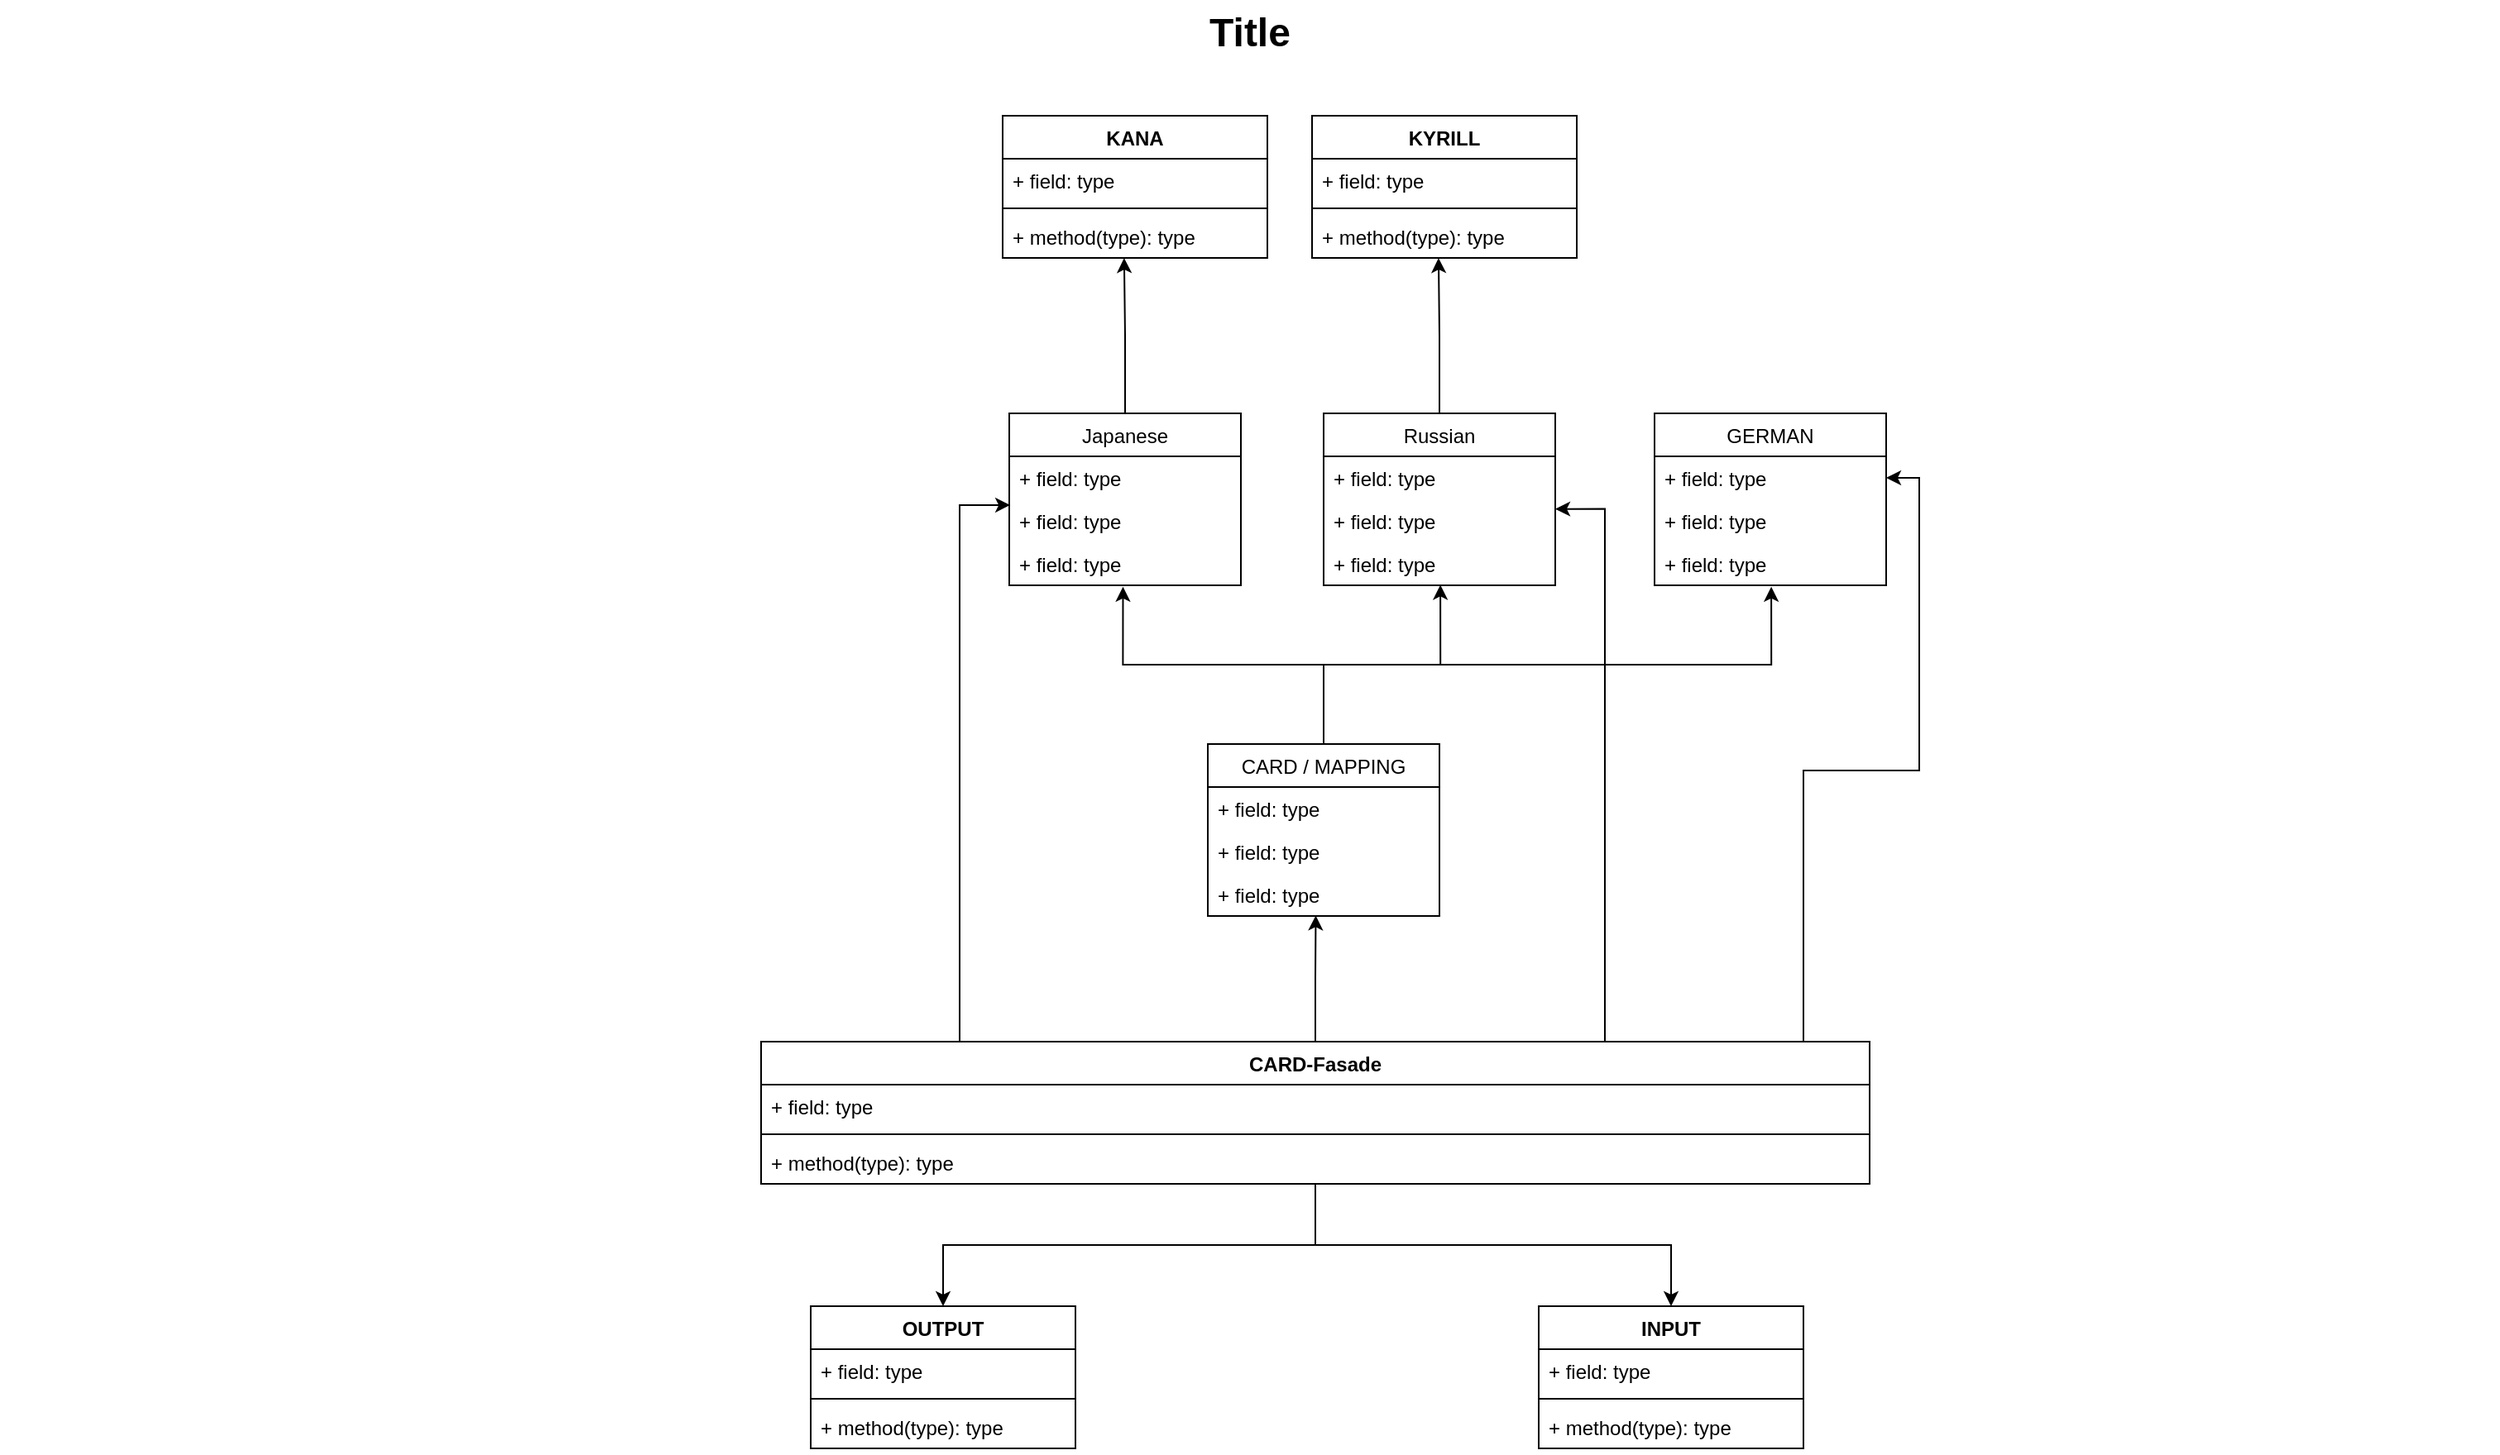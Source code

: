 <mxfile version="14.1.3" type="github">
  <diagram name="Page-1" id="929967ad-93f9-6ef4-fab6-5d389245f69c">
    <mxGraphModel dx="1673" dy="931" grid="1" gridSize="10" guides="1" tooltips="1" connect="1" arrows="1" fold="1" page="1" pageScale="1.5" pageWidth="1169" pageHeight="826" background="none" math="0" shadow="0">
      <root>
        <mxCell id="0" style=";html=1;" />
        <mxCell id="1" style=";html=1;" parent="0" />
        <mxCell id="1672d66443f91eb5-23" value="Title" style="text;strokeColor=none;fillColor=none;html=1;fontSize=24;fontStyle=1;verticalAlign=middle;align=center;" parent="1" vertex="1">
          <mxGeometry x="120" y="40" width="1510" height="40" as="geometry" />
        </mxCell>
        <mxCell id="HCh2mOCaZZa9Vk0N-4pF-28" style="edgeStyle=orthogonalEdgeStyle;rounded=0;orthogonalLoop=1;jettySize=auto;html=1;entryX=0.491;entryY=1.034;entryDx=0;entryDy=0;entryPerimeter=0;" edge="1" parent="1" source="HCh2mOCaZZa9Vk0N-4pF-12" target="HCh2mOCaZZa9Vk0N-4pF-27">
          <mxGeometry relative="1" as="geometry" />
        </mxCell>
        <mxCell id="HCh2mOCaZZa9Vk0N-4pF-29" style="edgeStyle=orthogonalEdgeStyle;rounded=0;orthogonalLoop=1;jettySize=auto;html=1;entryX=0.504;entryY=0.989;entryDx=0;entryDy=0;entryPerimeter=0;" edge="1" parent="1" source="HCh2mOCaZZa9Vk0N-4pF-12" target="HCh2mOCaZZa9Vk0N-4pF-23">
          <mxGeometry relative="1" as="geometry" />
        </mxCell>
        <mxCell id="HCh2mOCaZZa9Vk0N-4pF-30" style="edgeStyle=orthogonalEdgeStyle;rounded=0;orthogonalLoop=1;jettySize=auto;html=1;entryX=0.504;entryY=1.034;entryDx=0;entryDy=0;entryPerimeter=0;" edge="1" parent="1" source="HCh2mOCaZZa9Vk0N-4pF-12" target="HCh2mOCaZZa9Vk0N-4pF-19">
          <mxGeometry relative="1" as="geometry" />
        </mxCell>
        <mxCell id="HCh2mOCaZZa9Vk0N-4pF-12" value="CARD / MAPPING" style="swimlane;fontStyle=0;childLayout=stackLayout;horizontal=1;startSize=26;fillColor=none;horizontalStack=0;resizeParent=1;resizeParentMax=0;resizeLast=0;collapsible=1;marginBottom=0;" vertex="1" parent="1">
          <mxGeometry x="850" y="490" width="140" height="104" as="geometry" />
        </mxCell>
        <mxCell id="HCh2mOCaZZa9Vk0N-4pF-13" value="+ field: type" style="text;strokeColor=none;fillColor=none;align=left;verticalAlign=top;spacingLeft=4;spacingRight=4;overflow=hidden;rotatable=0;points=[[0,0.5],[1,0.5]];portConstraint=eastwest;" vertex="1" parent="HCh2mOCaZZa9Vk0N-4pF-12">
          <mxGeometry y="26" width="140" height="26" as="geometry" />
        </mxCell>
        <mxCell id="HCh2mOCaZZa9Vk0N-4pF-14" value="+ field: type" style="text;strokeColor=none;fillColor=none;align=left;verticalAlign=top;spacingLeft=4;spacingRight=4;overflow=hidden;rotatable=0;points=[[0,0.5],[1,0.5]];portConstraint=eastwest;" vertex="1" parent="HCh2mOCaZZa9Vk0N-4pF-12">
          <mxGeometry y="52" width="140" height="26" as="geometry" />
        </mxCell>
        <mxCell id="HCh2mOCaZZa9Vk0N-4pF-15" value="+ field: type" style="text;strokeColor=none;fillColor=none;align=left;verticalAlign=top;spacingLeft=4;spacingRight=4;overflow=hidden;rotatable=0;points=[[0,0.5],[1,0.5]];portConstraint=eastwest;" vertex="1" parent="HCh2mOCaZZa9Vk0N-4pF-12">
          <mxGeometry y="78" width="140" height="26" as="geometry" />
        </mxCell>
        <mxCell id="HCh2mOCaZZa9Vk0N-4pF-16" value="GERMAN" style="swimlane;fontStyle=0;childLayout=stackLayout;horizontal=1;startSize=26;fillColor=none;horizontalStack=0;resizeParent=1;resizeParentMax=0;resizeLast=0;collapsible=1;marginBottom=0;" vertex="1" parent="1">
          <mxGeometry x="1120" y="290" width="140" height="104" as="geometry" />
        </mxCell>
        <mxCell id="HCh2mOCaZZa9Vk0N-4pF-17" value="+ field: type" style="text;strokeColor=none;fillColor=none;align=left;verticalAlign=top;spacingLeft=4;spacingRight=4;overflow=hidden;rotatable=0;points=[[0,0.5],[1,0.5]];portConstraint=eastwest;" vertex="1" parent="HCh2mOCaZZa9Vk0N-4pF-16">
          <mxGeometry y="26" width="140" height="26" as="geometry" />
        </mxCell>
        <mxCell id="HCh2mOCaZZa9Vk0N-4pF-18" value="+ field: type" style="text;strokeColor=none;fillColor=none;align=left;verticalAlign=top;spacingLeft=4;spacingRight=4;overflow=hidden;rotatable=0;points=[[0,0.5],[1,0.5]];portConstraint=eastwest;" vertex="1" parent="HCh2mOCaZZa9Vk0N-4pF-16">
          <mxGeometry y="52" width="140" height="26" as="geometry" />
        </mxCell>
        <mxCell id="HCh2mOCaZZa9Vk0N-4pF-19" value="+ field: type" style="text;strokeColor=none;fillColor=none;align=left;verticalAlign=top;spacingLeft=4;spacingRight=4;overflow=hidden;rotatable=0;points=[[0,0.5],[1,0.5]];portConstraint=eastwest;" vertex="1" parent="HCh2mOCaZZa9Vk0N-4pF-16">
          <mxGeometry y="78" width="140" height="26" as="geometry" />
        </mxCell>
        <mxCell id="HCh2mOCaZZa9Vk0N-4pF-40" style="edgeStyle=orthogonalEdgeStyle;rounded=0;orthogonalLoop=1;jettySize=auto;html=1;entryX=0.478;entryY=1.002;entryDx=0;entryDy=0;entryPerimeter=0;" edge="1" parent="1" source="HCh2mOCaZZa9Vk0N-4pF-20" target="HCh2mOCaZZa9Vk0N-4pF-38">
          <mxGeometry relative="1" as="geometry" />
        </mxCell>
        <mxCell id="HCh2mOCaZZa9Vk0N-4pF-20" value="Russian" style="swimlane;fontStyle=0;childLayout=stackLayout;horizontal=1;startSize=26;fillColor=none;horizontalStack=0;resizeParent=1;resizeParentMax=0;resizeLast=0;collapsible=1;marginBottom=0;" vertex="1" parent="1">
          <mxGeometry x="920" y="290" width="140" height="104" as="geometry" />
        </mxCell>
        <mxCell id="HCh2mOCaZZa9Vk0N-4pF-21" value="+ field: type" style="text;strokeColor=none;fillColor=none;align=left;verticalAlign=top;spacingLeft=4;spacingRight=4;overflow=hidden;rotatable=0;points=[[0,0.5],[1,0.5]];portConstraint=eastwest;" vertex="1" parent="HCh2mOCaZZa9Vk0N-4pF-20">
          <mxGeometry y="26" width="140" height="26" as="geometry" />
        </mxCell>
        <mxCell id="HCh2mOCaZZa9Vk0N-4pF-22" value="+ field: type" style="text;strokeColor=none;fillColor=none;align=left;verticalAlign=top;spacingLeft=4;spacingRight=4;overflow=hidden;rotatable=0;points=[[0,0.5],[1,0.5]];portConstraint=eastwest;" vertex="1" parent="HCh2mOCaZZa9Vk0N-4pF-20">
          <mxGeometry y="52" width="140" height="26" as="geometry" />
        </mxCell>
        <mxCell id="HCh2mOCaZZa9Vk0N-4pF-23" value="+ field: type" style="text;strokeColor=none;fillColor=none;align=left;verticalAlign=top;spacingLeft=4;spacingRight=4;overflow=hidden;rotatable=0;points=[[0,0.5],[1,0.5]];portConstraint=eastwest;" vertex="1" parent="HCh2mOCaZZa9Vk0N-4pF-20">
          <mxGeometry y="78" width="140" height="26" as="geometry" />
        </mxCell>
        <mxCell id="HCh2mOCaZZa9Vk0N-4pF-39" style="edgeStyle=orthogonalEdgeStyle;rounded=0;orthogonalLoop=1;jettySize=auto;html=1;entryX=0.459;entryY=1.002;entryDx=0;entryDy=0;entryPerimeter=0;" edge="1" parent="1" source="HCh2mOCaZZa9Vk0N-4pF-24" target="HCh2mOCaZZa9Vk0N-4pF-34">
          <mxGeometry relative="1" as="geometry" />
        </mxCell>
        <mxCell id="HCh2mOCaZZa9Vk0N-4pF-24" value="Japanese" style="swimlane;fontStyle=0;childLayout=stackLayout;horizontal=1;startSize=26;fillColor=none;horizontalStack=0;resizeParent=1;resizeParentMax=0;resizeLast=0;collapsible=1;marginBottom=0;" vertex="1" parent="1">
          <mxGeometry x="730" y="290" width="140" height="104" as="geometry" />
        </mxCell>
        <mxCell id="HCh2mOCaZZa9Vk0N-4pF-25" value="+ field: type" style="text;strokeColor=none;fillColor=none;align=left;verticalAlign=top;spacingLeft=4;spacingRight=4;overflow=hidden;rotatable=0;points=[[0,0.5],[1,0.5]];portConstraint=eastwest;" vertex="1" parent="HCh2mOCaZZa9Vk0N-4pF-24">
          <mxGeometry y="26" width="140" height="26" as="geometry" />
        </mxCell>
        <mxCell id="HCh2mOCaZZa9Vk0N-4pF-26" value="+ field: type" style="text;strokeColor=none;fillColor=none;align=left;verticalAlign=top;spacingLeft=4;spacingRight=4;overflow=hidden;rotatable=0;points=[[0,0.5],[1,0.5]];portConstraint=eastwest;" vertex="1" parent="HCh2mOCaZZa9Vk0N-4pF-24">
          <mxGeometry y="52" width="140" height="26" as="geometry" />
        </mxCell>
        <mxCell id="HCh2mOCaZZa9Vk0N-4pF-27" value="+ field: type" style="text;strokeColor=none;fillColor=none;align=left;verticalAlign=top;spacingLeft=4;spacingRight=4;overflow=hidden;rotatable=0;points=[[0,0.5],[1,0.5]];portConstraint=eastwest;" vertex="1" parent="HCh2mOCaZZa9Vk0N-4pF-24">
          <mxGeometry y="78" width="140" height="26" as="geometry" />
        </mxCell>
        <mxCell id="HCh2mOCaZZa9Vk0N-4pF-31" value="KANA" style="swimlane;fontStyle=1;align=center;verticalAlign=top;childLayout=stackLayout;horizontal=1;startSize=26;horizontalStack=0;resizeParent=1;resizeParentMax=0;resizeLast=0;collapsible=1;marginBottom=0;" vertex="1" parent="1">
          <mxGeometry x="726" y="110" width="160" height="86" as="geometry" />
        </mxCell>
        <mxCell id="HCh2mOCaZZa9Vk0N-4pF-32" value="+ field: type" style="text;strokeColor=none;fillColor=none;align=left;verticalAlign=top;spacingLeft=4;spacingRight=4;overflow=hidden;rotatable=0;points=[[0,0.5],[1,0.5]];portConstraint=eastwest;" vertex="1" parent="HCh2mOCaZZa9Vk0N-4pF-31">
          <mxGeometry y="26" width="160" height="26" as="geometry" />
        </mxCell>
        <mxCell id="HCh2mOCaZZa9Vk0N-4pF-33" value="" style="line;strokeWidth=1;fillColor=none;align=left;verticalAlign=middle;spacingTop=-1;spacingLeft=3;spacingRight=3;rotatable=0;labelPosition=right;points=[];portConstraint=eastwest;" vertex="1" parent="HCh2mOCaZZa9Vk0N-4pF-31">
          <mxGeometry y="52" width="160" height="8" as="geometry" />
        </mxCell>
        <mxCell id="HCh2mOCaZZa9Vk0N-4pF-34" value="+ method(type): type" style="text;strokeColor=none;fillColor=none;align=left;verticalAlign=top;spacingLeft=4;spacingRight=4;overflow=hidden;rotatable=0;points=[[0,0.5],[1,0.5]];portConstraint=eastwest;" vertex="1" parent="HCh2mOCaZZa9Vk0N-4pF-31">
          <mxGeometry y="60" width="160" height="26" as="geometry" />
        </mxCell>
        <mxCell id="HCh2mOCaZZa9Vk0N-4pF-35" value="KYRILL" style="swimlane;fontStyle=1;align=center;verticalAlign=top;childLayout=stackLayout;horizontal=1;startSize=26;horizontalStack=0;resizeParent=1;resizeParentMax=0;resizeLast=0;collapsible=1;marginBottom=0;" vertex="1" parent="1">
          <mxGeometry x="913" y="110" width="160" height="86" as="geometry" />
        </mxCell>
        <mxCell id="HCh2mOCaZZa9Vk0N-4pF-36" value="+ field: type" style="text;strokeColor=none;fillColor=none;align=left;verticalAlign=top;spacingLeft=4;spacingRight=4;overflow=hidden;rotatable=0;points=[[0,0.5],[1,0.5]];portConstraint=eastwest;" vertex="1" parent="HCh2mOCaZZa9Vk0N-4pF-35">
          <mxGeometry y="26" width="160" height="26" as="geometry" />
        </mxCell>
        <mxCell id="HCh2mOCaZZa9Vk0N-4pF-37" value="" style="line;strokeWidth=1;fillColor=none;align=left;verticalAlign=middle;spacingTop=-1;spacingLeft=3;spacingRight=3;rotatable=0;labelPosition=right;points=[];portConstraint=eastwest;" vertex="1" parent="HCh2mOCaZZa9Vk0N-4pF-35">
          <mxGeometry y="52" width="160" height="8" as="geometry" />
        </mxCell>
        <mxCell id="HCh2mOCaZZa9Vk0N-4pF-38" value="+ method(type): type" style="text;strokeColor=none;fillColor=none;align=left;verticalAlign=top;spacingLeft=4;spacingRight=4;overflow=hidden;rotatable=0;points=[[0,0.5],[1,0.5]];portConstraint=eastwest;" vertex="1" parent="HCh2mOCaZZa9Vk0N-4pF-35">
          <mxGeometry y="60" width="160" height="26" as="geometry" />
        </mxCell>
        <mxCell id="HCh2mOCaZZa9Vk0N-4pF-58" style="edgeStyle=orthogonalEdgeStyle;rounded=0;orthogonalLoop=1;jettySize=auto;html=1;" edge="1" parent="1" source="HCh2mOCaZZa9Vk0N-4pF-41" target="HCh2mOCaZZa9Vk0N-4pF-54">
          <mxGeometry relative="1" as="geometry" />
        </mxCell>
        <mxCell id="HCh2mOCaZZa9Vk0N-4pF-59" style="edgeStyle=orthogonalEdgeStyle;rounded=0;orthogonalLoop=1;jettySize=auto;html=1;" edge="1" parent="1" source="HCh2mOCaZZa9Vk0N-4pF-41" target="HCh2mOCaZZa9Vk0N-4pF-49">
          <mxGeometry relative="1" as="geometry" />
        </mxCell>
        <mxCell id="HCh2mOCaZZa9Vk0N-4pF-61" style="edgeStyle=orthogonalEdgeStyle;rounded=0;orthogonalLoop=1;jettySize=auto;html=1;entryX=0.466;entryY=0.989;entryDx=0;entryDy=0;entryPerimeter=0;" edge="1" parent="1" source="HCh2mOCaZZa9Vk0N-4pF-41" target="HCh2mOCaZZa9Vk0N-4pF-15">
          <mxGeometry relative="1" as="geometry" />
        </mxCell>
        <mxCell id="HCh2mOCaZZa9Vk0N-4pF-63" style="edgeStyle=orthogonalEdgeStyle;rounded=0;orthogonalLoop=1;jettySize=auto;html=1;entryX=0.004;entryY=0.133;entryDx=0;entryDy=0;entryPerimeter=0;" edge="1" parent="1" source="HCh2mOCaZZa9Vk0N-4pF-41" target="HCh2mOCaZZa9Vk0N-4pF-26">
          <mxGeometry relative="1" as="geometry">
            <Array as="points">
              <mxPoint x="700" y="345" />
            </Array>
          </mxGeometry>
        </mxCell>
        <mxCell id="HCh2mOCaZZa9Vk0N-4pF-64" style="edgeStyle=orthogonalEdgeStyle;rounded=0;orthogonalLoop=1;jettySize=auto;html=1;entryX=1;entryY=1.224;entryDx=0;entryDy=0;entryPerimeter=0;" edge="1" parent="1" source="HCh2mOCaZZa9Vk0N-4pF-41" target="HCh2mOCaZZa9Vk0N-4pF-21">
          <mxGeometry relative="1" as="geometry">
            <Array as="points">
              <mxPoint x="1090" y="348" />
            </Array>
          </mxGeometry>
        </mxCell>
        <mxCell id="HCh2mOCaZZa9Vk0N-4pF-65" style="edgeStyle=orthogonalEdgeStyle;rounded=0;orthogonalLoop=1;jettySize=auto;html=1;entryX=1;entryY=0.5;entryDx=0;entryDy=0;" edge="1" parent="1" source="HCh2mOCaZZa9Vk0N-4pF-41" target="HCh2mOCaZZa9Vk0N-4pF-17">
          <mxGeometry relative="1" as="geometry">
            <Array as="points">
              <mxPoint x="1210" y="506" />
              <mxPoint x="1280" y="506" />
              <mxPoint x="1280" y="329" />
            </Array>
          </mxGeometry>
        </mxCell>
        <mxCell id="HCh2mOCaZZa9Vk0N-4pF-41" value="CARD-Fasade" style="swimlane;fontStyle=1;align=center;verticalAlign=top;childLayout=stackLayout;horizontal=1;startSize=26;horizontalStack=0;resizeParent=1;resizeParentMax=0;resizeLast=0;collapsible=1;marginBottom=0;" vertex="1" parent="1">
          <mxGeometry x="580" y="670" width="670" height="86" as="geometry" />
        </mxCell>
        <mxCell id="HCh2mOCaZZa9Vk0N-4pF-42" value="+ field: type" style="text;strokeColor=none;fillColor=none;align=left;verticalAlign=top;spacingLeft=4;spacingRight=4;overflow=hidden;rotatable=0;points=[[0,0.5],[1,0.5]];portConstraint=eastwest;" vertex="1" parent="HCh2mOCaZZa9Vk0N-4pF-41">
          <mxGeometry y="26" width="670" height="26" as="geometry" />
        </mxCell>
        <mxCell id="HCh2mOCaZZa9Vk0N-4pF-43" value="" style="line;strokeWidth=1;fillColor=none;align=left;verticalAlign=middle;spacingTop=-1;spacingLeft=3;spacingRight=3;rotatable=0;labelPosition=right;points=[];portConstraint=eastwest;" vertex="1" parent="HCh2mOCaZZa9Vk0N-4pF-41">
          <mxGeometry y="52" width="670" height="8" as="geometry" />
        </mxCell>
        <mxCell id="HCh2mOCaZZa9Vk0N-4pF-44" value="+ method(type): type" style="text;strokeColor=none;fillColor=none;align=left;verticalAlign=top;spacingLeft=4;spacingRight=4;overflow=hidden;rotatable=0;points=[[0,0.5],[1,0.5]];portConstraint=eastwest;" vertex="1" parent="HCh2mOCaZZa9Vk0N-4pF-41">
          <mxGeometry y="60" width="670" height="26" as="geometry" />
        </mxCell>
        <mxCell id="HCh2mOCaZZa9Vk0N-4pF-49" value="INPUT" style="swimlane;fontStyle=1;align=center;verticalAlign=top;childLayout=stackLayout;horizontal=1;startSize=26;horizontalStack=0;resizeParent=1;resizeParentMax=0;resizeLast=0;collapsible=1;marginBottom=0;" vertex="1" parent="1">
          <mxGeometry x="1050" y="830" width="160" height="86" as="geometry" />
        </mxCell>
        <mxCell id="HCh2mOCaZZa9Vk0N-4pF-50" value="+ field: type" style="text;strokeColor=none;fillColor=none;align=left;verticalAlign=top;spacingLeft=4;spacingRight=4;overflow=hidden;rotatable=0;points=[[0,0.5],[1,0.5]];portConstraint=eastwest;" vertex="1" parent="HCh2mOCaZZa9Vk0N-4pF-49">
          <mxGeometry y="26" width="160" height="26" as="geometry" />
        </mxCell>
        <mxCell id="HCh2mOCaZZa9Vk0N-4pF-51" value="" style="line;strokeWidth=1;fillColor=none;align=left;verticalAlign=middle;spacingTop=-1;spacingLeft=3;spacingRight=3;rotatable=0;labelPosition=right;points=[];portConstraint=eastwest;" vertex="1" parent="HCh2mOCaZZa9Vk0N-4pF-49">
          <mxGeometry y="52" width="160" height="8" as="geometry" />
        </mxCell>
        <mxCell id="HCh2mOCaZZa9Vk0N-4pF-52" value="+ method(type): type" style="text;strokeColor=none;fillColor=none;align=left;verticalAlign=top;spacingLeft=4;spacingRight=4;overflow=hidden;rotatable=0;points=[[0,0.5],[1,0.5]];portConstraint=eastwest;" vertex="1" parent="HCh2mOCaZZa9Vk0N-4pF-49">
          <mxGeometry y="60" width="160" height="26" as="geometry" />
        </mxCell>
        <mxCell id="HCh2mOCaZZa9Vk0N-4pF-54" value="OUTPUT" style="swimlane;fontStyle=1;align=center;verticalAlign=top;childLayout=stackLayout;horizontal=1;startSize=26;horizontalStack=0;resizeParent=1;resizeParentMax=0;resizeLast=0;collapsible=1;marginBottom=0;" vertex="1" parent="1">
          <mxGeometry x="610" y="830" width="160" height="86" as="geometry" />
        </mxCell>
        <mxCell id="HCh2mOCaZZa9Vk0N-4pF-55" value="+ field: type" style="text;strokeColor=none;fillColor=none;align=left;verticalAlign=top;spacingLeft=4;spacingRight=4;overflow=hidden;rotatable=0;points=[[0,0.5],[1,0.5]];portConstraint=eastwest;" vertex="1" parent="HCh2mOCaZZa9Vk0N-4pF-54">
          <mxGeometry y="26" width="160" height="26" as="geometry" />
        </mxCell>
        <mxCell id="HCh2mOCaZZa9Vk0N-4pF-56" value="" style="line;strokeWidth=1;fillColor=none;align=left;verticalAlign=middle;spacingTop=-1;spacingLeft=3;spacingRight=3;rotatable=0;labelPosition=right;points=[];portConstraint=eastwest;" vertex="1" parent="HCh2mOCaZZa9Vk0N-4pF-54">
          <mxGeometry y="52" width="160" height="8" as="geometry" />
        </mxCell>
        <mxCell id="HCh2mOCaZZa9Vk0N-4pF-57" value="+ method(type): type" style="text;strokeColor=none;fillColor=none;align=left;verticalAlign=top;spacingLeft=4;spacingRight=4;overflow=hidden;rotatable=0;points=[[0,0.5],[1,0.5]];portConstraint=eastwest;" vertex="1" parent="HCh2mOCaZZa9Vk0N-4pF-54">
          <mxGeometry y="60" width="160" height="26" as="geometry" />
        </mxCell>
      </root>
    </mxGraphModel>
  </diagram>
</mxfile>
